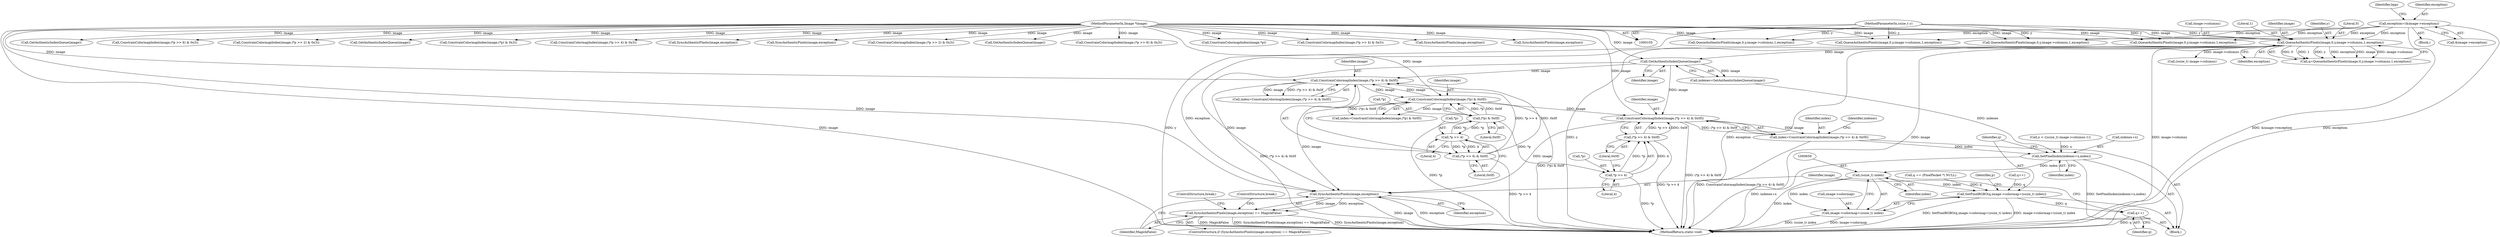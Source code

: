 digraph "0_ImageMagick_d9b2209a69ee90d8df81fb124eb66f593eb9f599@pointer" {
"1000639" [label="(Call,ConstrainColormapIndex(image,(*p >> 4) & 0x0f))"];
"1000555" [label="(Call,GetAuthenticIndexQueue(image))"];
"1000537" [label="(Call,QueueAuthenticPixels(image,0,y,image->columns,1,exception))"];
"1000108" [label="(MethodParameterIn,Image *image)"];
"1000107" [label="(MethodParameterIn,ssize_t y)"];
"1000117" [label="(Call,exception=(&image->exception))"];
"1000602" [label="(Call,ConstrainColormapIndex(image,(*p) & 0x0f))"];
"1000576" [label="(Call,ConstrainColormapIndex(image,(*p >> 4) & 0x0f))"];
"1000578" [label="(Call,(*p >> 4) & 0x0f)"];
"1000579" [label="(Call,*p >> 4)"];
"1000604" [label="(Call,(*p) & 0x0f)"];
"1000641" [label="(Call,(*p >> 4) & 0x0f)"];
"1000642" [label="(Call,*p >> 4)"];
"1000637" [label="(Call,index=ConstrainColormapIndex(image,(*p >> 4) & 0x0f))"];
"1000647" [label="(Call,SetPixelIndex(indexes+x,index))"];
"1000658" [label="(Call,(ssize_t) index)"];
"1000652" [label="(Call,SetPixelRGBO(q,image->colormap+(ssize_t) index))"];
"1000663" [label="(Call,q++)"];
"1000654" [label="(Call,image->colormap+(ssize_t) index)"];
"1000667" [label="(Call,SyncAuthenticPixels(image,exception))"];
"1000666" [label="(Call,SyncAuthenticPixels(image,exception) == MagickFalse)"];
"1000637" [label="(Call,index=ConstrainColormapIndex(image,(*p >> 4) & 0x0f))"];
"1000600" [label="(Call,index=ConstrainColormapIndex(image,(*p) & 0x0f))"];
"1000148" [label="(Call,GetAuthenticIndexQueue(image))"];
"1000668" [label="(Identifier,image)"];
"1000429" [label="(Call,ConstrainColormapIndex(image,(*p >> 6) & 0x3))"];
"1000110" [label="(Block,)"];
"1000664" [label="(Identifier,q)"];
"1000499" [label="(Call,ConstrainColormapIndex(image,(*p >> 2) & 0x3))"];
"1000556" [label="(Identifier,image)"];
"1000605" [label="(Call,*p)"];
"1000293" [label="(Call,GetAuthenticIndexQueue(image))"];
"1000667" [label="(Call,SyncAuthenticPixels(image,exception))"];
"1000108" [label="(MethodParameterIn,Image *image)"];
"1000663" [label="(Call,q++)"];
"1000535" [label="(Call,q=QueueAuthenticPixels(image,0,y,image->columns,1,exception))"];
"1000602" [label="(Call,ConstrainColormapIndex(image,(*p) & 0x0f))"];
"1000646" [label="(Literal,0x0f)"];
"1000555" [label="(Call,GetAuthenticIndexQueue(image))"];
"1000107" [label="(MethodParameterIn,ssize_t y)"];
"1000392" [label="(Call,ConstrainColormapIndex(image,(*p) & 0x3))"];
"1000547" [label="(Call,q == (PixelPacket *) NULL)"];
"1000124" [label="(Identifier,bpp)"];
"1000660" [label="(Identifier,index)"];
"1000539" [label="(Literal,0)"];
"1000464" [label="(Call,ConstrainColormapIndex(image,(*p >> 4) & 0x3))"];
"1000579" [label="(Call,*p >> 4)"];
"1000647" [label="(Call,SetPixelIndex(indexes+x,index))"];
"1000527" [label="(Call,SyncAuthenticPixels(image,exception))"];
"1000561" [label="(Call,x < ((ssize_t) image->columns-1))"];
"1000737" [label="(Call,SyncAuthenticPixels(image,exception))"];
"1000366" [label="(Call,ConstrainColormapIndex(image,(*p >> 2) & 0x3))"];
"1000655" [label="(Call,image->colormap)"];
"1000658" [label="(Call,(ssize_t) index)"];
"1000578" [label="(Call,(*p >> 4) & 0x0f)"];
"1000642" [label="(Call,*p >> 4)"];
"1000641" [label="(Call,(*p >> 4) & 0x0f)"];
"1000695" [label="(Call,GetAuthenticIndexQueue(image))"];
"1000649" [label="(Identifier,indexes)"];
"1000662" [label="(Identifier,p)"];
"1000130" [label="(Call,QueueAuthenticPixels(image,0,y,image->columns,1,exception))"];
"1000314" [label="(Call,ConstrainColormapIndex(image,(*p >> 6) & 0x3))"];
"1000677" [label="(Call,QueueAuthenticPixels(image,0,y,image->columns,1,exception))"];
"1000553" [label="(Call,indexes=GetAuthenticIndexQueue(image))"];
"1000670" [label="(Identifier,MagickFalse)"];
"1000577" [label="(Identifier,image)"];
"1000119" [label="(Call,&image->exception)"];
"1000666" [label="(Call,SyncAuthenticPixels(image,exception) == MagickFalse)"];
"1000604" [label="(Call,(*p) & 0x0f)"];
"1000746" [label="(Call,QueueAuthenticPixels(image,0,y,image->columns,1,exception))"];
"1000583" [label="(Literal,0x0f)"];
"1000803" [label="(MethodReturn,static void)"];
"1000541" [label="(Call,image->columns)"];
"1000544" [label="(Literal,1)"];
"1000636" [label="(Block,)"];
"1000118" [label="(Identifier,exception)"];
"1000564" [label="(Call,(ssize_t) image->columns)"];
"1000639" [label="(Call,ConstrainColormapIndex(image,(*p >> 4) & 0x0f))"];
"1000640" [label="(Identifier,image)"];
"1000665" [label="(ControlStructure,if (SyncAuthenticPixels(image,exception) == MagickFalse))"];
"1000645" [label="(Literal,4)"];
"1000653" [label="(Identifier,q)"];
"1000580" [label="(Call,*p)"];
"1000672" [label="(ControlStructure,break;)"];
"1000574" [label="(Call,index=ConstrainColormapIndex(image,(*p >> 4) & 0x0f))"];
"1000713" [label="(Call,ConstrainColormapIndex(image,*p))"];
"1000671" [label="(ControlStructure,break;)"];
"1000340" [label="(Call,ConstrainColormapIndex(image,(*p >> 4) & 0x3))"];
"1000117" [label="(Call,exception=(&image->exception))"];
"1000275" [label="(Call,QueueAuthenticPixels(image,0,y,image->columns,1,exception))"];
"1000603" [label="(Identifier,image)"];
"1000638" [label="(Identifier,index)"];
"1000651" [label="(Identifier,index)"];
"1000798" [label="(Call,SyncAuthenticPixels(image,exception))"];
"1000538" [label="(Identifier,image)"];
"1000654" [label="(Call,image->colormap+(ssize_t) index)"];
"1000537" [label="(Call,QueueAuthenticPixels(image,0,y,image->columns,1,exception))"];
"1000545" [label="(Identifier,exception)"];
"1000607" [label="(Literal,0x0f)"];
"1000669" [label="(Identifier,exception)"];
"1000643" [label="(Call,*p)"];
"1000540" [label="(Identifier,y)"];
"1000648" [label="(Call,indexes+x)"];
"1000266" [label="(Call,SyncAuthenticPixels(image,exception))"];
"1000576" [label="(Call,ConstrainColormapIndex(image,(*p >> 4) & 0x0f))"];
"1000626" [label="(Call,q++)"];
"1000652" [label="(Call,SetPixelRGBO(q,image->colormap+(ssize_t) index))"];
"1000582" [label="(Literal,4)"];
"1000639" -> "1000637"  [label="AST: "];
"1000639" -> "1000641"  [label="CFG: "];
"1000640" -> "1000639"  [label="AST: "];
"1000641" -> "1000639"  [label="AST: "];
"1000637" -> "1000639"  [label="CFG: "];
"1000639" -> "1000803"  [label="DDG: (*p >> 4) & 0x0f"];
"1000639" -> "1000637"  [label="DDG: image"];
"1000639" -> "1000637"  [label="DDG: (*p >> 4) & 0x0f"];
"1000555" -> "1000639"  [label="DDG: image"];
"1000602" -> "1000639"  [label="DDG: image"];
"1000108" -> "1000639"  [label="DDG: image"];
"1000641" -> "1000639"  [label="DDG: *p >> 4"];
"1000641" -> "1000639"  [label="DDG: 0x0f"];
"1000639" -> "1000667"  [label="DDG: image"];
"1000555" -> "1000553"  [label="AST: "];
"1000555" -> "1000556"  [label="CFG: "];
"1000556" -> "1000555"  [label="AST: "];
"1000553" -> "1000555"  [label="CFG: "];
"1000555" -> "1000553"  [label="DDG: image"];
"1000537" -> "1000555"  [label="DDG: image"];
"1000108" -> "1000555"  [label="DDG: image"];
"1000555" -> "1000576"  [label="DDG: image"];
"1000555" -> "1000667"  [label="DDG: image"];
"1000537" -> "1000535"  [label="AST: "];
"1000537" -> "1000545"  [label="CFG: "];
"1000538" -> "1000537"  [label="AST: "];
"1000539" -> "1000537"  [label="AST: "];
"1000540" -> "1000537"  [label="AST: "];
"1000541" -> "1000537"  [label="AST: "];
"1000544" -> "1000537"  [label="AST: "];
"1000545" -> "1000537"  [label="AST: "];
"1000535" -> "1000537"  [label="CFG: "];
"1000537" -> "1000803"  [label="DDG: y"];
"1000537" -> "1000803"  [label="DDG: exception"];
"1000537" -> "1000803"  [label="DDG: image"];
"1000537" -> "1000803"  [label="DDG: image->columns"];
"1000537" -> "1000535"  [label="DDG: 0"];
"1000537" -> "1000535"  [label="DDG: 1"];
"1000537" -> "1000535"  [label="DDG: y"];
"1000537" -> "1000535"  [label="DDG: exception"];
"1000537" -> "1000535"  [label="DDG: image"];
"1000537" -> "1000535"  [label="DDG: image->columns"];
"1000108" -> "1000537"  [label="DDG: image"];
"1000107" -> "1000537"  [label="DDG: y"];
"1000117" -> "1000537"  [label="DDG: exception"];
"1000537" -> "1000564"  [label="DDG: image->columns"];
"1000537" -> "1000667"  [label="DDG: exception"];
"1000108" -> "1000105"  [label="AST: "];
"1000108" -> "1000803"  [label="DDG: image"];
"1000108" -> "1000130"  [label="DDG: image"];
"1000108" -> "1000148"  [label="DDG: image"];
"1000108" -> "1000266"  [label="DDG: image"];
"1000108" -> "1000275"  [label="DDG: image"];
"1000108" -> "1000293"  [label="DDG: image"];
"1000108" -> "1000314"  [label="DDG: image"];
"1000108" -> "1000340"  [label="DDG: image"];
"1000108" -> "1000366"  [label="DDG: image"];
"1000108" -> "1000392"  [label="DDG: image"];
"1000108" -> "1000429"  [label="DDG: image"];
"1000108" -> "1000464"  [label="DDG: image"];
"1000108" -> "1000499"  [label="DDG: image"];
"1000108" -> "1000527"  [label="DDG: image"];
"1000108" -> "1000576"  [label="DDG: image"];
"1000108" -> "1000602"  [label="DDG: image"];
"1000108" -> "1000667"  [label="DDG: image"];
"1000108" -> "1000677"  [label="DDG: image"];
"1000108" -> "1000695"  [label="DDG: image"];
"1000108" -> "1000713"  [label="DDG: image"];
"1000108" -> "1000737"  [label="DDG: image"];
"1000108" -> "1000746"  [label="DDG: image"];
"1000108" -> "1000798"  [label="DDG: image"];
"1000107" -> "1000105"  [label="AST: "];
"1000107" -> "1000803"  [label="DDG: y"];
"1000107" -> "1000130"  [label="DDG: y"];
"1000107" -> "1000275"  [label="DDG: y"];
"1000107" -> "1000677"  [label="DDG: y"];
"1000107" -> "1000746"  [label="DDG: y"];
"1000117" -> "1000110"  [label="AST: "];
"1000117" -> "1000119"  [label="CFG: "];
"1000118" -> "1000117"  [label="AST: "];
"1000119" -> "1000117"  [label="AST: "];
"1000124" -> "1000117"  [label="CFG: "];
"1000117" -> "1000803"  [label="DDG: exception"];
"1000117" -> "1000803"  [label="DDG: &image->exception"];
"1000117" -> "1000130"  [label="DDG: exception"];
"1000117" -> "1000275"  [label="DDG: exception"];
"1000117" -> "1000677"  [label="DDG: exception"];
"1000117" -> "1000746"  [label="DDG: exception"];
"1000602" -> "1000600"  [label="AST: "];
"1000602" -> "1000604"  [label="CFG: "];
"1000603" -> "1000602"  [label="AST: "];
"1000604" -> "1000602"  [label="AST: "];
"1000600" -> "1000602"  [label="CFG: "];
"1000602" -> "1000803"  [label="DDG: (*p) & 0x0f"];
"1000602" -> "1000576"  [label="DDG: image"];
"1000602" -> "1000600"  [label="DDG: image"];
"1000602" -> "1000600"  [label="DDG: (*p) & 0x0f"];
"1000576" -> "1000602"  [label="DDG: image"];
"1000604" -> "1000602"  [label="DDG: *p"];
"1000604" -> "1000602"  [label="DDG: 0x0f"];
"1000602" -> "1000667"  [label="DDG: image"];
"1000576" -> "1000574"  [label="AST: "];
"1000576" -> "1000578"  [label="CFG: "];
"1000577" -> "1000576"  [label="AST: "];
"1000578" -> "1000576"  [label="AST: "];
"1000574" -> "1000576"  [label="CFG: "];
"1000576" -> "1000803"  [label="DDG: (*p >> 4) & 0x0f"];
"1000576" -> "1000574"  [label="DDG: image"];
"1000576" -> "1000574"  [label="DDG: (*p >> 4) & 0x0f"];
"1000578" -> "1000576"  [label="DDG: *p >> 4"];
"1000578" -> "1000576"  [label="DDG: 0x0f"];
"1000578" -> "1000583"  [label="CFG: "];
"1000579" -> "1000578"  [label="AST: "];
"1000583" -> "1000578"  [label="AST: "];
"1000578" -> "1000803"  [label="DDG: *p >> 4"];
"1000579" -> "1000578"  [label="DDG: *p"];
"1000579" -> "1000578"  [label="DDG: 4"];
"1000579" -> "1000582"  [label="CFG: "];
"1000580" -> "1000579"  [label="AST: "];
"1000582" -> "1000579"  [label="AST: "];
"1000583" -> "1000579"  [label="CFG: "];
"1000604" -> "1000579"  [label="DDG: *p"];
"1000579" -> "1000604"  [label="DDG: *p"];
"1000604" -> "1000607"  [label="CFG: "];
"1000605" -> "1000604"  [label="AST: "];
"1000607" -> "1000604"  [label="AST: "];
"1000604" -> "1000803"  [label="DDG: *p"];
"1000604" -> "1000642"  [label="DDG: *p"];
"1000641" -> "1000646"  [label="CFG: "];
"1000642" -> "1000641"  [label="AST: "];
"1000646" -> "1000641"  [label="AST: "];
"1000641" -> "1000803"  [label="DDG: *p >> 4"];
"1000642" -> "1000641"  [label="DDG: *p"];
"1000642" -> "1000641"  [label="DDG: 4"];
"1000642" -> "1000645"  [label="CFG: "];
"1000643" -> "1000642"  [label="AST: "];
"1000645" -> "1000642"  [label="AST: "];
"1000646" -> "1000642"  [label="CFG: "];
"1000642" -> "1000803"  [label="DDG: *p"];
"1000637" -> "1000636"  [label="AST: "];
"1000638" -> "1000637"  [label="AST: "];
"1000649" -> "1000637"  [label="CFG: "];
"1000637" -> "1000803"  [label="DDG: ConstrainColormapIndex(image,(*p >> 4) & 0x0f)"];
"1000637" -> "1000647"  [label="DDG: index"];
"1000647" -> "1000636"  [label="AST: "];
"1000647" -> "1000651"  [label="CFG: "];
"1000648" -> "1000647"  [label="AST: "];
"1000651" -> "1000647"  [label="AST: "];
"1000653" -> "1000647"  [label="CFG: "];
"1000647" -> "1000803"  [label="DDG: SetPixelIndex(indexes+x,index)"];
"1000647" -> "1000803"  [label="DDG: indexes+x"];
"1000553" -> "1000647"  [label="DDG: indexes"];
"1000561" -> "1000647"  [label="DDG: x"];
"1000647" -> "1000658"  [label="DDG: index"];
"1000658" -> "1000654"  [label="AST: "];
"1000658" -> "1000660"  [label="CFG: "];
"1000659" -> "1000658"  [label="AST: "];
"1000660" -> "1000658"  [label="AST: "];
"1000654" -> "1000658"  [label="CFG: "];
"1000658" -> "1000803"  [label="DDG: index"];
"1000658" -> "1000652"  [label="DDG: index"];
"1000658" -> "1000654"  [label="DDG: index"];
"1000652" -> "1000636"  [label="AST: "];
"1000652" -> "1000654"  [label="CFG: "];
"1000653" -> "1000652"  [label="AST: "];
"1000654" -> "1000652"  [label="AST: "];
"1000662" -> "1000652"  [label="CFG: "];
"1000652" -> "1000803"  [label="DDG: SetPixelRGBO(q,image->colormap+(ssize_t) index)"];
"1000652" -> "1000803"  [label="DDG: image->colormap+(ssize_t) index"];
"1000547" -> "1000652"  [label="DDG: q"];
"1000626" -> "1000652"  [label="DDG: q"];
"1000652" -> "1000663"  [label="DDG: q"];
"1000663" -> "1000636"  [label="AST: "];
"1000663" -> "1000664"  [label="CFG: "];
"1000664" -> "1000663"  [label="AST: "];
"1000668" -> "1000663"  [label="CFG: "];
"1000663" -> "1000803"  [label="DDG: q"];
"1000655" -> "1000654"  [label="AST: "];
"1000654" -> "1000803"  [label="DDG: image->colormap"];
"1000654" -> "1000803"  [label="DDG: (ssize_t) index"];
"1000667" -> "1000666"  [label="AST: "];
"1000667" -> "1000669"  [label="CFG: "];
"1000668" -> "1000667"  [label="AST: "];
"1000669" -> "1000667"  [label="AST: "];
"1000670" -> "1000667"  [label="CFG: "];
"1000667" -> "1000803"  [label="DDG: image"];
"1000667" -> "1000803"  [label="DDG: exception"];
"1000667" -> "1000666"  [label="DDG: image"];
"1000667" -> "1000666"  [label="DDG: exception"];
"1000666" -> "1000665"  [label="AST: "];
"1000666" -> "1000670"  [label="CFG: "];
"1000670" -> "1000666"  [label="AST: "];
"1000671" -> "1000666"  [label="CFG: "];
"1000672" -> "1000666"  [label="CFG: "];
"1000666" -> "1000803"  [label="DDG: MagickFalse"];
"1000666" -> "1000803"  [label="DDG: SyncAuthenticPixels(image,exception) == MagickFalse"];
"1000666" -> "1000803"  [label="DDG: SyncAuthenticPixels(image,exception)"];
}
